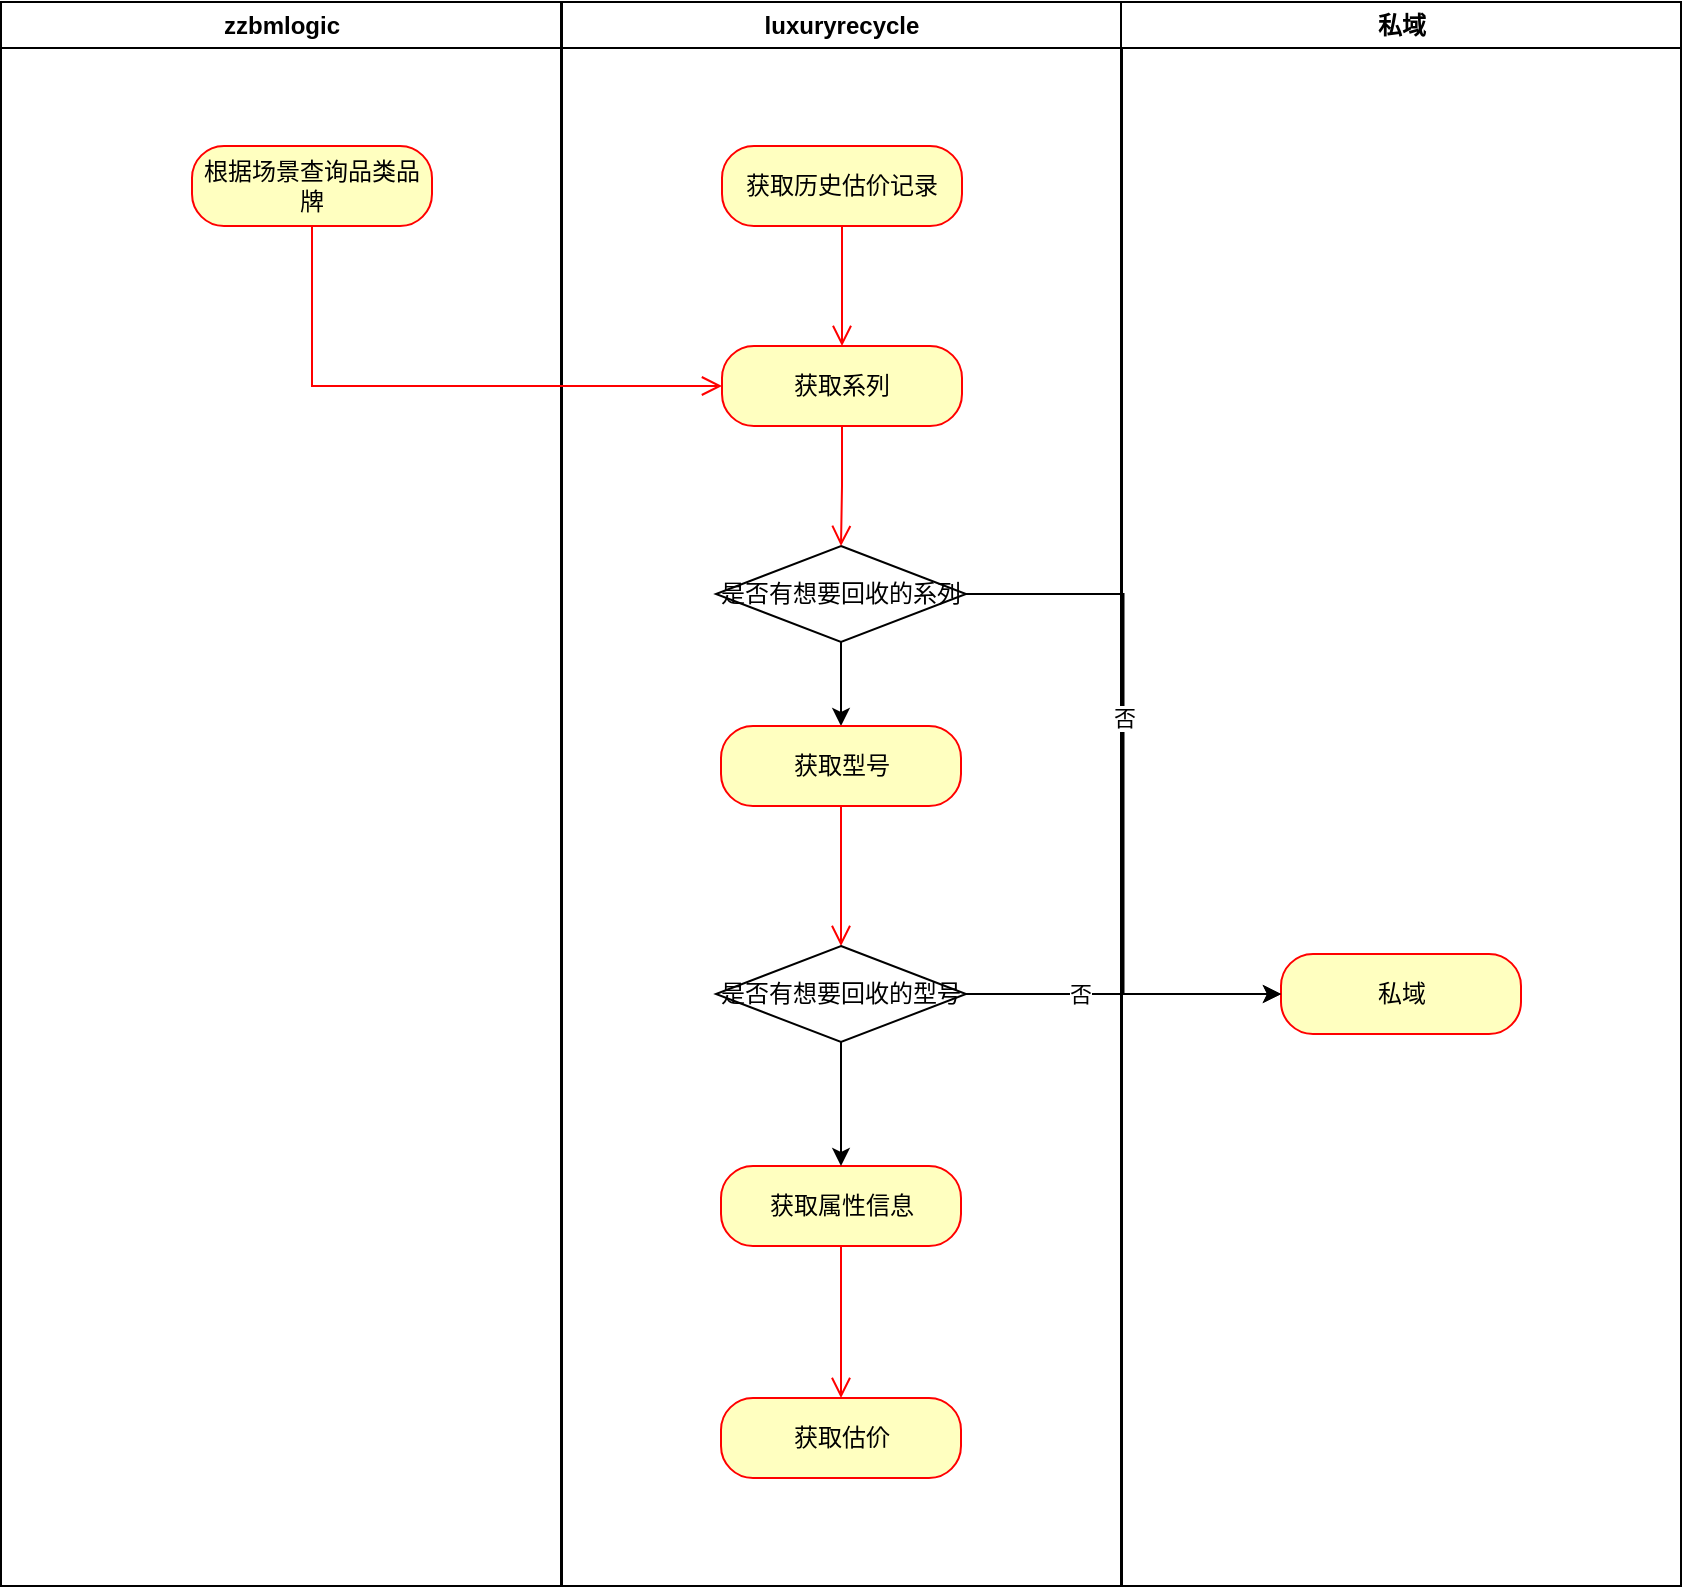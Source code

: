 <mxfile version="26.1.1">
  <diagram name="Page-1" id="e7e014a7-5840-1c2e-5031-d8a46d1fe8dd">
    <mxGraphModel dx="1674" dy="761" grid="1" gridSize="10" guides="1" tooltips="1" connect="1" arrows="1" fold="1" page="1" pageScale="1" pageWidth="1169" pageHeight="826" background="none" math="0" shadow="0">
      <root>
        <mxCell id="0" />
        <mxCell id="1" parent="0" />
        <mxCell id="2" value="zzbmlogic" style="swimlane;whiteSpace=wrap" parent="1" vertex="1">
          <mxGeometry x="164.5" y="128" width="280" height="792" as="geometry" />
        </mxCell>
        <mxCell id="LmL5kI_IVWl4ePM8v6_V-45" value="根据场景查询品类品牌" style="rounded=1;whiteSpace=wrap;html=1;arcSize=40;fontColor=#000000;fillColor=#ffffc0;strokeColor=#ff0000;" vertex="1" parent="2">
          <mxGeometry x="95.5" y="72" width="120" height="40" as="geometry" />
        </mxCell>
        <mxCell id="3" value="luxuryrecycle" style="swimlane;whiteSpace=wrap" parent="1" vertex="1">
          <mxGeometry x="445" y="128" width="280" height="792" as="geometry" />
        </mxCell>
        <mxCell id="LmL5kI_IVWl4ePM8v6_V-48" value="获取历史估价记录" style="rounded=1;whiteSpace=wrap;html=1;arcSize=40;fontColor=#000000;fillColor=#ffffc0;strokeColor=#ff0000;" vertex="1" parent="3">
          <mxGeometry x="80" y="72" width="120" height="40" as="geometry" />
        </mxCell>
        <mxCell id="LmL5kI_IVWl4ePM8v6_V-50" value="获取系列" style="rounded=1;whiteSpace=wrap;html=1;arcSize=40;fontColor=#000000;fillColor=#ffffc0;strokeColor=#ff0000;" vertex="1" parent="3">
          <mxGeometry x="80" y="172" width="120" height="40" as="geometry" />
        </mxCell>
        <mxCell id="LmL5kI_IVWl4ePM8v6_V-49" value="" style="edgeStyle=orthogonalEdgeStyle;html=1;verticalAlign=bottom;endArrow=open;endSize=8;strokeColor=#ff0000;rounded=0;entryX=0.5;entryY=0;entryDx=0;entryDy=0;" edge="1" source="LmL5kI_IVWl4ePM8v6_V-48" parent="3" target="LmL5kI_IVWl4ePM8v6_V-50">
          <mxGeometry relative="1" as="geometry">
            <mxPoint x="140" y="222" as="targetPoint" />
          </mxGeometry>
        </mxCell>
        <mxCell id="LmL5kI_IVWl4ePM8v6_V-60" style="edgeStyle=orthogonalEdgeStyle;rounded=0;orthogonalLoop=1;jettySize=auto;html=1;" edge="1" parent="3" source="LmL5kI_IVWl4ePM8v6_V-52" target="LmL5kI_IVWl4ePM8v6_V-56">
          <mxGeometry relative="1" as="geometry" />
        </mxCell>
        <mxCell id="LmL5kI_IVWl4ePM8v6_V-52" value="是否有想要回收的系列" style="rhombus;whiteSpace=wrap;html=1;" vertex="1" parent="3">
          <mxGeometry x="77" y="272" width="125" height="48" as="geometry" />
        </mxCell>
        <mxCell id="LmL5kI_IVWl4ePM8v6_V-51" value="" style="edgeStyle=orthogonalEdgeStyle;html=1;verticalAlign=bottom;endArrow=open;endSize=8;strokeColor=#ff0000;rounded=0;" edge="1" source="LmL5kI_IVWl4ePM8v6_V-50" parent="3" target="LmL5kI_IVWl4ePM8v6_V-52">
          <mxGeometry relative="1" as="geometry">
            <mxPoint x="140" y="332" as="targetPoint" />
          </mxGeometry>
        </mxCell>
        <mxCell id="LmL5kI_IVWl4ePM8v6_V-56" value="获取型号" style="rounded=1;whiteSpace=wrap;html=1;arcSize=40;fontColor=#000000;fillColor=#ffffc0;strokeColor=#ff0000;" vertex="1" parent="3">
          <mxGeometry x="79.5" y="362" width="120" height="40" as="geometry" />
        </mxCell>
        <mxCell id="LmL5kI_IVWl4ePM8v6_V-57" value="" style="edgeStyle=orthogonalEdgeStyle;html=1;verticalAlign=bottom;endArrow=open;endSize=8;strokeColor=#ff0000;rounded=0;" edge="1" source="LmL5kI_IVWl4ePM8v6_V-56" parent="3" target="LmL5kI_IVWl4ePM8v6_V-63">
          <mxGeometry relative="1" as="geometry">
            <mxPoint x="140" y="462" as="targetPoint" />
          </mxGeometry>
        </mxCell>
        <mxCell id="LmL5kI_IVWl4ePM8v6_V-61" value="获取属性信息" style="rounded=1;whiteSpace=wrap;html=1;arcSize=40;fontColor=#000000;fillColor=#ffffc0;strokeColor=#ff0000;" vertex="1" parent="3">
          <mxGeometry x="79.5" y="582" width="120" height="40" as="geometry" />
        </mxCell>
        <mxCell id="LmL5kI_IVWl4ePM8v6_V-62" value="" style="edgeStyle=orthogonalEdgeStyle;html=1;verticalAlign=bottom;endArrow=open;endSize=8;strokeColor=#ff0000;rounded=0;entryX=0.5;entryY=0;entryDx=0;entryDy=0;" edge="1" source="LmL5kI_IVWl4ePM8v6_V-61" parent="3" target="LmL5kI_IVWl4ePM8v6_V-68">
          <mxGeometry relative="1" as="geometry">
            <mxPoint x="140" y="693" as="targetPoint" />
          </mxGeometry>
        </mxCell>
        <mxCell id="LmL5kI_IVWl4ePM8v6_V-67" style="edgeStyle=orthogonalEdgeStyle;rounded=0;orthogonalLoop=1;jettySize=auto;html=1;" edge="1" parent="3" source="LmL5kI_IVWl4ePM8v6_V-63" target="LmL5kI_IVWl4ePM8v6_V-61">
          <mxGeometry relative="1" as="geometry" />
        </mxCell>
        <mxCell id="LmL5kI_IVWl4ePM8v6_V-63" value="是否有想要回收的型号" style="rhombus;whiteSpace=wrap;html=1;" vertex="1" parent="3">
          <mxGeometry x="77" y="472" width="125" height="48" as="geometry" />
        </mxCell>
        <mxCell id="LmL5kI_IVWl4ePM8v6_V-68" value="获取估价" style="rounded=1;whiteSpace=wrap;html=1;arcSize=40;fontColor=#000000;fillColor=#ffffc0;strokeColor=#ff0000;" vertex="1" parent="3">
          <mxGeometry x="79.5" y="698" width="120" height="40" as="geometry" />
        </mxCell>
        <mxCell id="4" value="私域" style="swimlane;whiteSpace=wrap" parent="1" vertex="1">
          <mxGeometry x="724.5" y="128" width="280" height="792" as="geometry" />
        </mxCell>
        <mxCell id="LmL5kI_IVWl4ePM8v6_V-53" value="私域" style="rounded=1;whiteSpace=wrap;html=1;arcSize=40;fontColor=#000000;fillColor=#ffffc0;strokeColor=#ff0000;" vertex="1" parent="4">
          <mxGeometry x="80" y="476" width="120" height="40" as="geometry" />
        </mxCell>
        <mxCell id="LmL5kI_IVWl4ePM8v6_V-46" value="" style="edgeStyle=orthogonalEdgeStyle;html=1;verticalAlign=bottom;endArrow=open;endSize=8;strokeColor=#ff0000;rounded=0;exitX=0.5;exitY=1;exitDx=0;exitDy=0;entryX=0;entryY=0.5;entryDx=0;entryDy=0;" edge="1" source="LmL5kI_IVWl4ePM8v6_V-45" parent="1" target="LmL5kI_IVWl4ePM8v6_V-50">
          <mxGeometry relative="1" as="geometry">
            <mxPoint x="320" y="310" as="targetPoint" />
          </mxGeometry>
        </mxCell>
        <mxCell id="LmL5kI_IVWl4ePM8v6_V-55" style="edgeStyle=orthogonalEdgeStyle;rounded=0;orthogonalLoop=1;jettySize=auto;html=1;entryX=0;entryY=0.5;entryDx=0;entryDy=0;" edge="1" parent="1" source="LmL5kI_IVWl4ePM8v6_V-52" target="LmL5kI_IVWl4ePM8v6_V-53">
          <mxGeometry relative="1" as="geometry" />
        </mxCell>
        <mxCell id="LmL5kI_IVWl4ePM8v6_V-58" value="否" style="edgeLabel;html=1;align=center;verticalAlign=middle;resizable=0;points=[];" vertex="1" connectable="0" parent="LmL5kI_IVWl4ePM8v6_V-55">
          <mxGeometry x="-0.213" relative="1" as="geometry">
            <mxPoint as="offset" />
          </mxGeometry>
        </mxCell>
        <mxCell id="LmL5kI_IVWl4ePM8v6_V-65" style="edgeStyle=orthogonalEdgeStyle;rounded=0;orthogonalLoop=1;jettySize=auto;html=1;entryX=0;entryY=0.5;entryDx=0;entryDy=0;" edge="1" parent="1" source="LmL5kI_IVWl4ePM8v6_V-63" target="LmL5kI_IVWl4ePM8v6_V-53">
          <mxGeometry relative="1" as="geometry">
            <mxPoint x="800" y="640" as="targetPoint" />
          </mxGeometry>
        </mxCell>
        <mxCell id="LmL5kI_IVWl4ePM8v6_V-66" value="否" style="edgeLabel;html=1;align=center;verticalAlign=middle;resizable=0;points=[];" vertex="1" connectable="0" parent="LmL5kI_IVWl4ePM8v6_V-65">
          <mxGeometry x="-0.276" relative="1" as="geometry">
            <mxPoint as="offset" />
          </mxGeometry>
        </mxCell>
      </root>
    </mxGraphModel>
  </diagram>
</mxfile>
